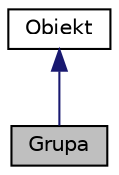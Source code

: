 digraph "Grupa"
{
 // LATEX_PDF_SIZE
  edge [fontname="Helvetica",fontsize="10",labelfontname="Helvetica",labelfontsize="10"];
  node [fontname="Helvetica",fontsize="10",shape=record];
  Node1 [label="Grupa",height=0.2,width=0.4,color="black", fillcolor="grey75", style="filled", fontcolor="black",tooltip="Struktura ktora przedstawia grupe zajeciowa o polach jak w bazie danych."];
  Node2 -> Node1 [dir="back",color="midnightblue",fontsize="10",style="solid",fontname="Helvetica"];
  Node2 [label="Obiekt",height=0.2,width=0.4,color="black", fillcolor="white", style="filled",URL="$structObiekt.html",tooltip="Struktura przedstawiajaca najbardizej podstawowy obiekt bazy danych."];
}
